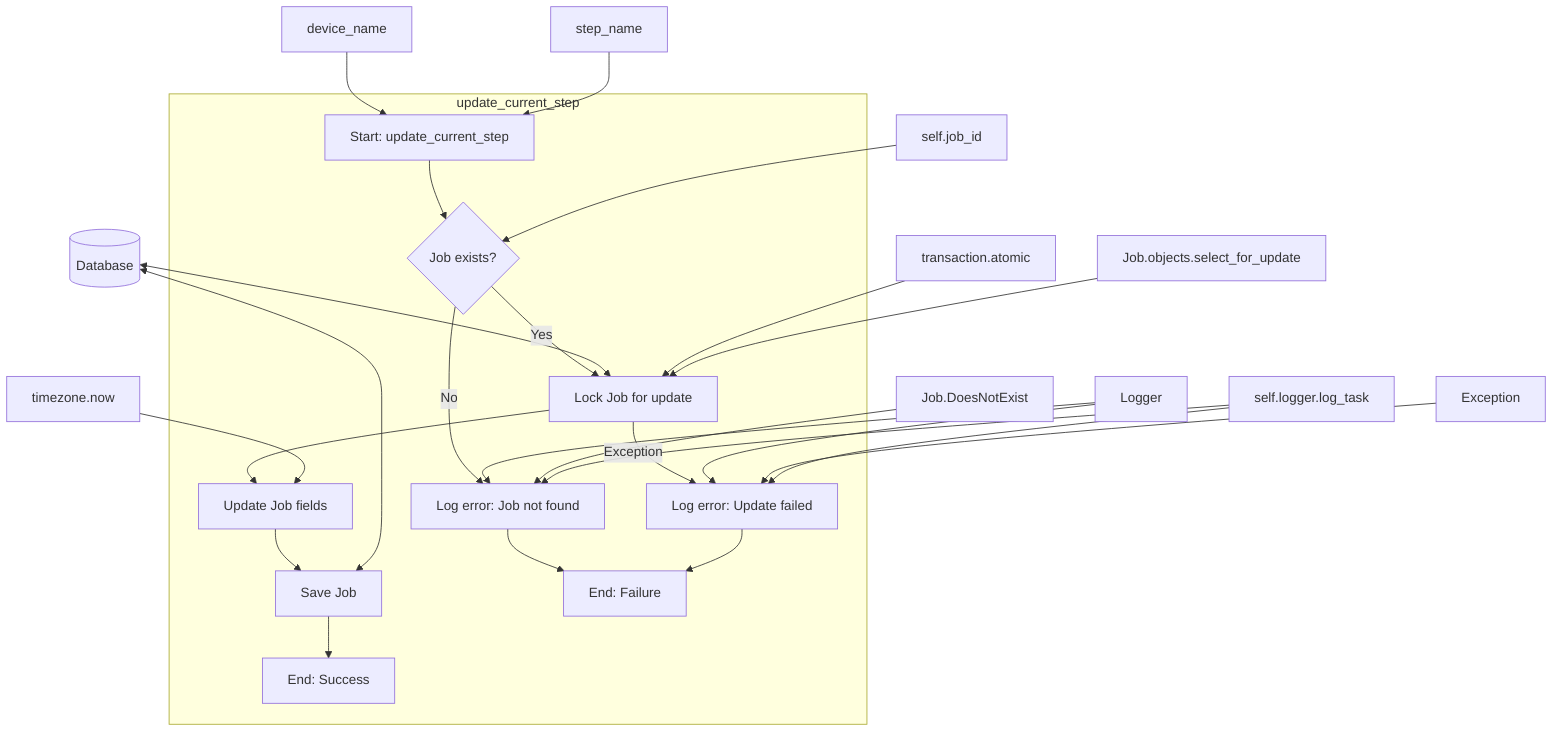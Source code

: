 flowchart TD
    A[Start: update_current_step] --> B{Job exists?}
    B -->|Yes| C[Lock Job for update]
    B -->|No| D[Log error: Job not found]
    C --> E[Update Job fields]
    E --> F[Save Job]
    F --> G[End: Success]
    C -->|Exception| H[Log error: Update failed]
    D --> I[End: Failure]
    H --> I

    subgraph update_current_step
        A
        B
        C
        D
        E
        F
        G
        H
        I
    end

%% Input parameters
    J[device_name] --> A
    K[step_name] --> A

%% Database interaction
    L[(Database)] <--> C
    L <--> F

%% Logger
    M[Logger] --> D
    M --> H

%% Additional components
    N[transaction.atomic] --> C
    O[Job.objects.select_for_update] --> C
    P[timezone.now] --> E

%% Exception handling
    Q[Job.DoesNotExist] --> D
    R[Exception] --> H

%% Class context
    S[self.job_id] --> B
    T[self.logger.log_task] --> D
    T --> H